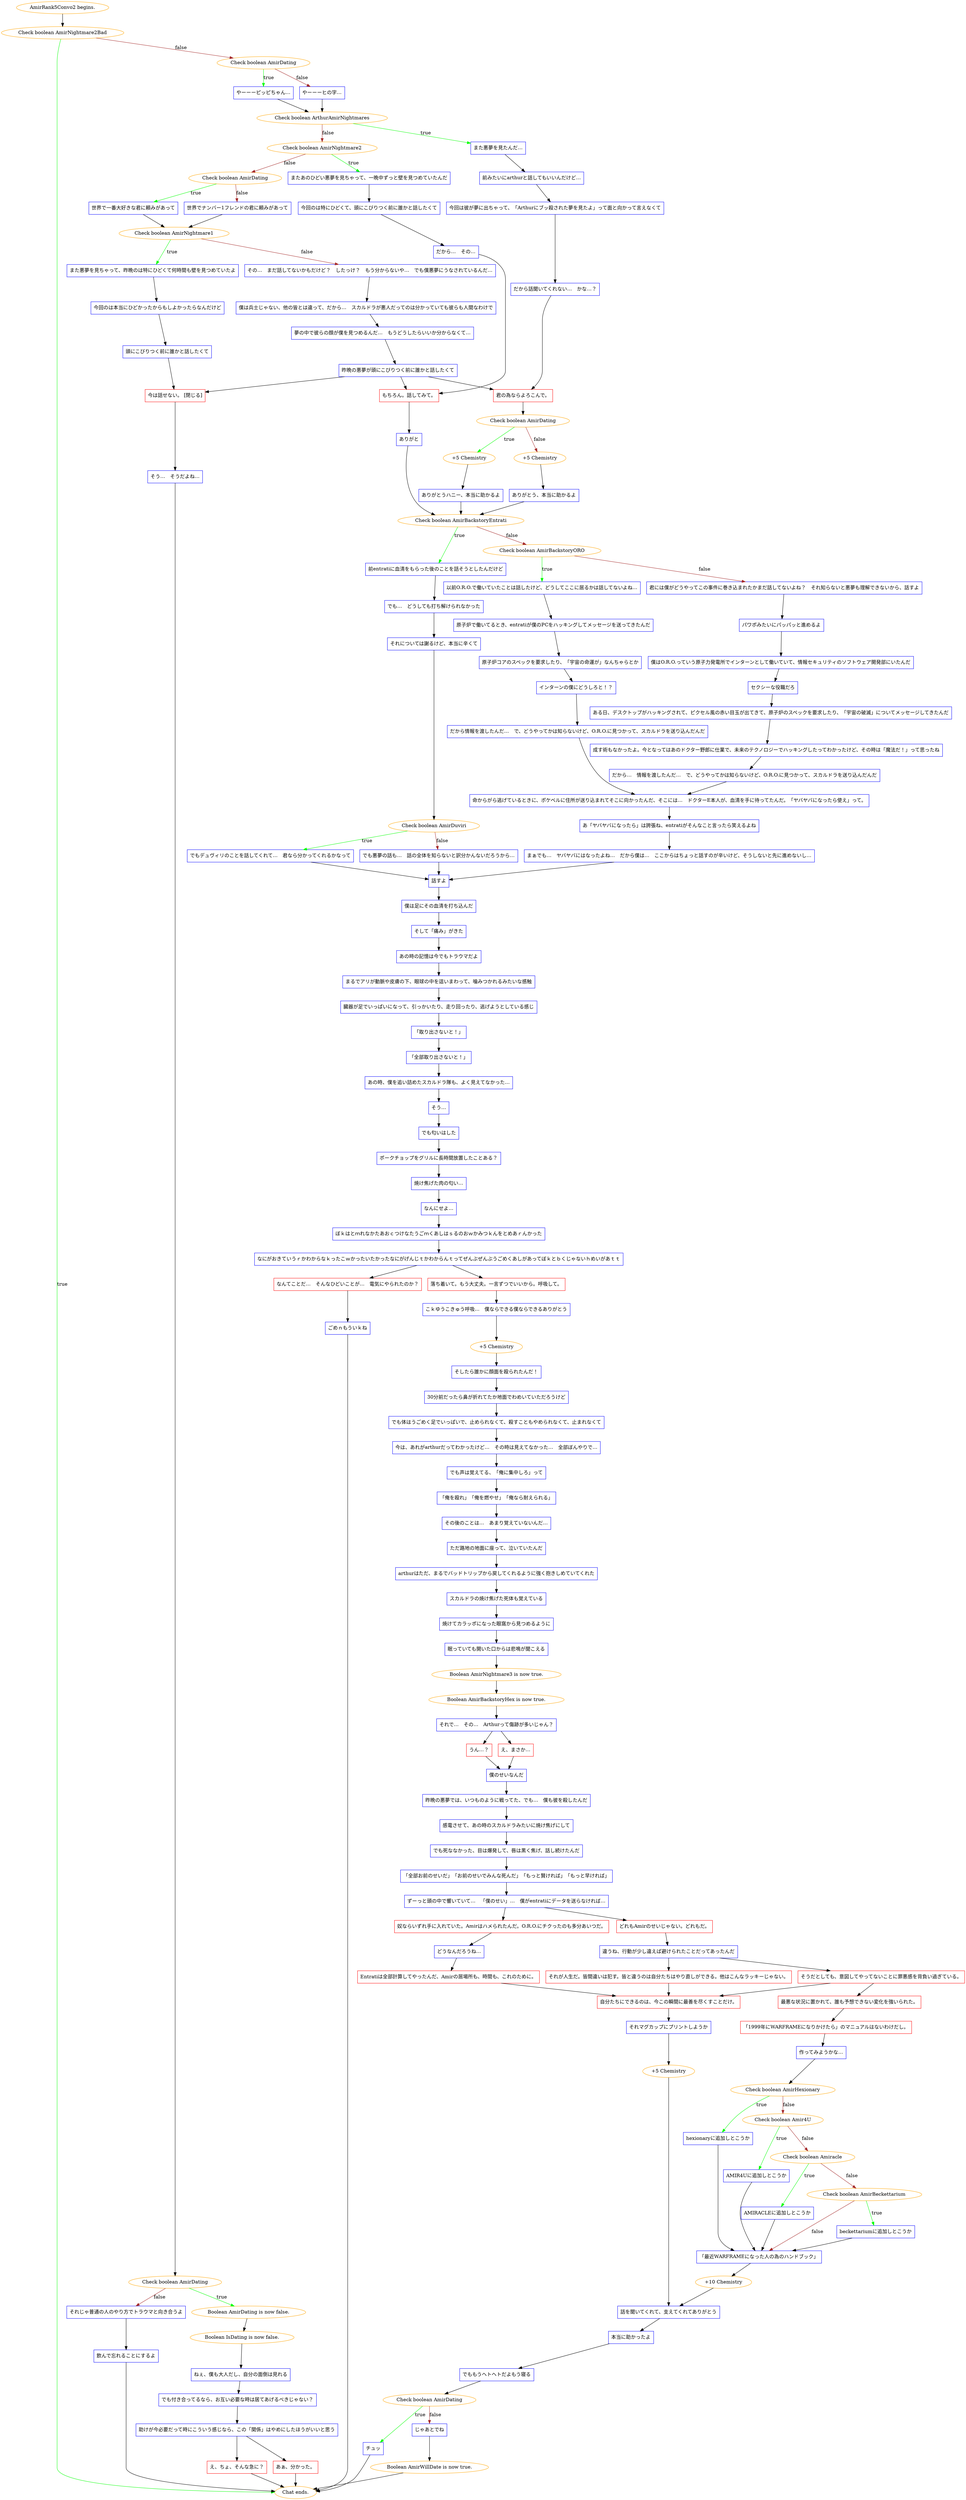 digraph {
	"AmirRank5Convo2 begins." [color=orange];
		"AmirRank5Convo2 begins." -> j3346168945;
	j3346168945 [label="Check boolean AmirNightmare2Bad",color=orange];
		j3346168945 -> "Chat ends." [label=true,color=green];
		j3346168945 -> j2769147181 [label=false,color=brown];
	"Chat ends." [color=orange];
	j2769147181 [label="Check boolean AmirDating",color=orange];
		j2769147181 -> j93872103 [label=true,color=green];
		j2769147181 -> j3493691602 [label=false,color=brown];
	j93872103 [label="やーーーピッピちゃん…",shape=box,color=blue];
		j93872103 -> j2915049333;
	j3493691602 [label="やーーーヒの字…",shape=box,color=blue];
		j3493691602 -> j2915049333;
	j2915049333 [label="Check boolean ArthurAmirNightmares",color=orange];
		j2915049333 -> j3584069738 [label=true,color=green];
		j2915049333 -> j3157984749 [label=false,color=brown];
	j3584069738 [label="また悪夢を見たんだ…",shape=box,color=blue];
		j3584069738 -> j3173470679;
	j3157984749 [label="Check boolean AmirNightmare2",color=orange];
		j3157984749 -> j255824998 [label=true,color=green];
		j3157984749 -> j2085567462 [label=false,color=brown];
	j3173470679 [label="前みたいにarthurと話してもいいんだけど…",shape=box,color=blue];
		j3173470679 -> j1249589915;
	j255824998 [label="またあのひどい悪夢を見ちゃって、一晩中ずっと壁を見つめていたんだ",shape=box,color=blue];
		j255824998 -> j2451669435;
	j2085567462 [label="Check boolean AmirDating",color=orange];
		j2085567462 -> j875236643 [label=true,color=green];
		j2085567462 -> j2955274318 [label=false,color=brown];
	j1249589915 [label="今回は彼が夢に出ちゃって、「Arthurにブッ殺された夢を見たよ」って面と向かって言えなくて",shape=box,color=blue];
		j1249589915 -> j3394074007;
	j2451669435 [label="今回のは特にひどくて、頭にこびりつく前に誰かと話したくて",shape=box,color=blue];
		j2451669435 -> j3202200895;
	j875236643 [label="世界で一番大好きな君に頼みがあって",shape=box,color=blue];
		j875236643 -> j822141118;
	j2955274318 [label="世界でナンバー1フレンドの君に頼みがあって",shape=box,color=blue];
		j2955274318 -> j822141118;
	j3394074007 [label="だから話聞いてくれない…　かな…？",shape=box,color=blue];
		j3394074007 -> j3764040497;
	j3202200895 [label="だから…　その…",shape=box,color=blue];
		j3202200895 -> j1365600229;
	j822141118 [label="Check boolean AmirNightmare1",color=orange];
		j822141118 -> j1807740790 [label=true,color=green];
		j822141118 -> j1772657288 [label=false,color=brown];
	j3764040497 [label="君の為ならよろこんで。",shape=box,color=red];
		j3764040497 -> j2850850546;
	j1365600229 [label="もちろん。話してみて。",shape=box,color=red];
		j1365600229 -> j446911861;
	j1807740790 [label="また悪夢を見ちゃって、昨晩のは特にひどくて何時間も壁を見つめていたよ",shape=box,color=blue];
		j1807740790 -> j2922718108;
	j1772657288 [label="その…　まだ話してないかもだけど？　したっけ？　もう分からないや…　でも僕悪夢にうなされているんだ…",shape=box,color=blue];
		j1772657288 -> j2159538961;
	j2850850546 [label="Check boolean AmirDating",color=orange];
		j2850850546 -> j1277481263 [label=true,color=green];
		j2850850546 -> j16603720 [label=false,color=brown];
	j446911861 [label="ありがと",shape=box,color=blue];
		j446911861 -> j3726133081;
	j2922718108 [label="今回のは本当にひどかったからもしよかったらなんだけど",shape=box,color=blue];
		j2922718108 -> j327212495;
	j2159538961 [label="僕は兵士じゃない、他の皆とは違って、だから…　スカルドラが悪人だってのは分かっていても彼らも人間なわけで",shape=box,color=blue];
		j2159538961 -> j1378897815;
	j1277481263 [label="+5 Chemistry",color=orange];
		j1277481263 -> j1658070887;
	j16603720 [label="+5 Chemistry",color=orange];
		j16603720 -> j890518791;
	j3726133081 [label="Check boolean AmirBackstoryEntrati",color=orange];
		j3726133081 -> j462357473 [label=true,color=green];
		j3726133081 -> j3839700962 [label=false,color=brown];
	j327212495 [label="頭にこびりつく前に誰かと話したくて",shape=box,color=blue];
		j327212495 -> j1307545989;
	j1378897815 [label="夢の中で彼らの顔が僕を見つめるんだ…　もうどうしたらいいか分からなくて…",shape=box,color=blue];
		j1378897815 -> j2556944851;
	j1658070887 [label="ありがとうハニー、本当に助かるよ",shape=box,color=blue];
		j1658070887 -> j3726133081;
	j890518791 [label="ありがとう、本当に助かるよ",shape=box,color=blue];
		j890518791 -> j3726133081;
	j462357473 [label="前entratiに血清をもらった後のことを話そうとしたんだけど",shape=box,color=blue];
		j462357473 -> j2438185243;
	j3839700962 [label="Check boolean AmirBackstoryORO",color=orange];
		j3839700962 -> j1131863721 [label=true,color=green];
		j3839700962 -> j150419740 [label=false,color=brown];
	j1307545989 [label="今は話せない。 [閉じる]",shape=box,color=red];
		j1307545989 -> j4191956089;
	j2556944851 [label="昨晩の悪夢が頭にこびりつく前に誰かと話したくて",shape=box,color=blue];
		j2556944851 -> j3764040497;
		j2556944851 -> j1365600229;
		j2556944851 -> j1307545989;
	j2438185243 [label="でも…　どうしても打ち解けられなかった",shape=box,color=blue];
		j2438185243 -> j2709897203;
	j1131863721 [label="以前O.R.O.で働いていたことは話したけど、どうしてここに居るかは話してないよね…",shape=box,color=blue];
		j1131863721 -> j947153346;
	j150419740 [label="君には僕がどうやってこの事件に巻き込まれたかまだ話してないよね？　それ知らないと悪夢も理解できないから、話すよ",shape=box,color=blue];
		j150419740 -> j1495280189;
	j4191956089 [label="そう…　そうだよね…",shape=box,color=blue];
		j4191956089 -> j2381424385;
	j2709897203 [label="それについては謝るけど、本当に辛くて",shape=box,color=blue];
		j2709897203 -> j2594202141;
	j947153346 [label="原子炉で働いてるとき、entratiが僕のPCをハッキングしてメッセージを送ってきたんだ",shape=box,color=blue];
		j947153346 -> j691762004;
	j1495280189 [label="パワポみたいにパッパッと進めるよ",shape=box,color=blue];
		j1495280189 -> j3464640103;
	j2381424385 [label="Check boolean AmirDating",color=orange];
		j2381424385 -> j3483988842 [label=true,color=green];
		j2381424385 -> j3975349252 [label=false,color=brown];
	j2594202141 [label="Check boolean AmirDuviri",color=orange];
		j2594202141 -> j4003453351 [label=true,color=green];
		j2594202141 -> j190913213 [label=false,color=brown];
	j691762004 [label="原子炉コアのスペックを要求したり、「宇宙の命運が」なんちゃらとか",shape=box,color=blue];
		j691762004 -> j504229184;
	j3464640103 [label="僕はO.R.O.っていう原子力発電所でインターンとして働いていて、情報セキュリティのソフトウェア開発部にいたんだ",shape=box,color=blue];
		j3464640103 -> j2778208588;
	j3483988842 [label="Boolean AmirDating is now false.",color=orange];
		j3483988842 -> j2182683796;
	j3975349252 [label="それじゃ普通の人のやり方でトラウマと向き合うよ",shape=box,color=blue];
		j3975349252 -> j3148136431;
	j4003453351 [label="でもデュヴィリのことを話してくれて…　君なら分かってくれるかなって",shape=box,color=blue];
		j4003453351 -> j1181663707;
	j190913213 [label="でも悪夢の話も…　話の全体を知らないと訳分かんないだろうから…",shape=box,color=blue];
		j190913213 -> j1181663707;
	j504229184 [label="インターンの僕にどうしろと！？",shape=box,color=blue];
		j504229184 -> j4042504128;
	j2778208588 [label="セクシーな役職だろ",shape=box,color=blue];
		j2778208588 -> j754538961;
	j2182683796 [label="Boolean IsDating is now false.",color=orange];
		j2182683796 -> j1332501311;
	j3148136431 [label="飲んで忘れることにするよ",shape=box,color=blue];
		j3148136431 -> "Chat ends.";
	j1181663707 [label="話すよ",shape=box,color=blue];
		j1181663707 -> j2138949789;
	j4042504128 [label="だから情報を渡したんだ…　で、どうやってかは知らないけど、O.R.O.に見つかって、スカルドラを送り込んだんだ",shape=box,color=blue];
		j4042504128 -> j788605808;
	j754538961 [label="ある日、デスクトップがハッキングされて、ピクセル風の赤い目玉が出てきて、原子炉のスペックを要求したり、「宇宙の破滅」についてメッセージしてきたんだ",shape=box,color=blue];
		j754538961 -> j2029577315;
	j1332501311 [label="ねぇ、僕も大人だし、自分の面倒は見れる",shape=box,color=blue];
		j1332501311 -> j3779081480;
	j2138949789 [label="僕は足にその血清を打ち込んだ",shape=box,color=blue];
		j2138949789 -> j2947575;
	j788605808 [label="命からがら逃げているときに、ポケベルに住所が送り込まれてそこに向かったんだ、そこには…　ドクターE本人が、血清を手に待ってたんだ。「ヤバヤバになったら使え」って。",shape=box,color=blue];
		j788605808 -> j2318038854;
	j2029577315 [label="成す術もなかったよ。今となってはあのドクター野郎に仕業で、未来のテクノロジーでハッキングしたってわかったけど、その時は「魔法だ！」って思ったね",shape=box,color=blue];
		j2029577315 -> j1478559323;
	j3779081480 [label="でも付き合ってるなら、お互い必要な時は居てあげるべきじゃない？",shape=box,color=blue];
		j3779081480 -> j705056465;
	j2947575 [label="そして「痛み」がきた",shape=box,color=blue];
		j2947575 -> j3603530236;
	j2318038854 [label="あ「ヤバヤバになったら」は誇張ね、entratiがそんなこと言ったら笑えるよね",shape=box,color=blue];
		j2318038854 -> j3403686157;
	j1478559323 [label="だから…　情報を渡したんだ…　で、どうやってかは知らないけど、O.R.O.に見つかって、スカルドラを送り込んだんだ",shape=box,color=blue];
		j1478559323 -> j788605808;
	j705056465 [label="助けが今必要だって時にこういう感じなら、この「関係」はやめにしたほうがいいと思う",shape=box,color=blue];
		j705056465 -> j2507732478;
		j705056465 -> j1458210009;
	j3603530236 [label="あの時の記憶は今でもトラウマだよ",shape=box,color=blue];
		j3603530236 -> j3653013505;
	j3403686157 [label="まぁでも…　ヤバヤバにはなったよね…　だから僕は…　ここからはちょっと話すのが辛いけど、そうしないと先に進めないし…",shape=box,color=blue];
		j3403686157 -> j1181663707;
	j2507732478 [label="え、ちょ、そんな急に？",shape=box,color=red];
		j2507732478 -> "Chat ends.";
	j1458210009 [label="あぁ、分かった。",shape=box,color=red];
		j1458210009 -> "Chat ends.";
	j3653013505 [label="まるでアリが動脈や皮膚の下、眼球の中を這いまわって、噛みつかれるみたいな感触",shape=box,color=blue];
		j3653013505 -> j1826183681;
	j1826183681 [label="臓器が足でいっぱいになって、引っかいたり、走り回ったり、逃げようとしている感じ",shape=box,color=blue];
		j1826183681 -> j2279346972;
	j2279346972 [label="「取り出さないと！」",shape=box,color=blue];
		j2279346972 -> j215178760;
	j215178760 [label="「全部取り出さないと！」",shape=box,color=blue];
		j215178760 -> j2888191965;
	j2888191965 [label="あの時、僕を追い詰めたスカルドラ隊も、よく見えてなかった…",shape=box,color=blue];
		j2888191965 -> j1021952789;
	j1021952789 [label="そう…",shape=box,color=blue];
		j1021952789 -> j3277612263;
	j3277612263 [label="でも匂いはした",shape=box,color=blue];
		j3277612263 -> j3944572072;
	j3944572072 [label="ポークチョップをグリルに長時間放置したことある？",shape=box,color=blue];
		j3944572072 -> j2412887856;
	j2412887856 [label="焼け焦げた肉の匂い…",shape=box,color=blue];
		j2412887856 -> j1238365836;
	j1238365836 [label="なんにせよ…",shape=box,color=blue];
		j1238365836 -> j725848925;
	j725848925 [label="ぼｋはとｍれなかたあおｃつけなたうごｍくあしはｓるのおｗかみつｋんをとめあｒんかった",shape=box,color=blue];
		j725848925 -> j1100484251;
	j1100484251 [label="なにがおきていうｒかわからなｋったこｗかったいたかったなにがげんじｔかわからんｔってぜんぶぜんぶうごめくあしがあってぼｋとｂくじゃないｈめいがあｔｔ",shape=box,color=blue];
		j1100484251 -> j1295582887;
		j1100484251 -> j1085026039;
	j1295582887 [label="落ち着いて。もう大丈夫。一言ずつでいいから。呼吸して。",shape=box,color=red];
		j1295582887 -> j3193571011;
	j1085026039 [label="なんてことだ…　そんなひどいことが…　電気にやられたのか？",shape=box,color=red];
		j1085026039 -> j1700647919;
	j3193571011 [label="こｋゆうこきゅう呼吸…　僕ならできる僕ならできるありがとう",shape=box,color=blue];
		j3193571011 -> j3054539438;
	j1700647919 [label="ごめｎもういｋね",shape=box,color=blue];
		j1700647919 -> "Chat ends.";
	j3054539438 [label="+5 Chemistry",color=orange];
		j3054539438 -> j1373912853;
	j1373912853 [label="そしたら誰かに顔面を殴られたんだ！",shape=box,color=blue];
		j1373912853 -> j1556372547;
	j1556372547 [label="30分前だったら鼻が折れてたか地面でわめいていただろうけど",shape=box,color=blue];
		j1556372547 -> j4156121508;
	j4156121508 [label="でも体はうごめく足でいっぱいで、止められなくて、殺すこともやめられなくて、止まれなくて",shape=box,color=blue];
		j4156121508 -> j876871886;
	j876871886 [label="今は、あれがarthurだってわかったけど…　その時は見えてなかった…　全部ぼんやりで…",shape=box,color=blue];
		j876871886 -> j4240063308;
	j4240063308 [label="でも声は覚えてる、「俺に集中しろ」って",shape=box,color=blue];
		j4240063308 -> j1150838452;
	j1150838452 [label="「俺を殴れ」「俺を燃やせ」「俺なら耐えられる」",shape=box,color=blue];
		j1150838452 -> j112600200;
	j112600200 [label="その後のことは…　あまり覚えていないんだ…",shape=box,color=blue];
		j112600200 -> j3664014896;
	j3664014896 [label="ただ路地の地面に座って、泣いていたんだ",shape=box,color=blue];
		j3664014896 -> j601205500;
	j601205500 [label="arthurはただ、まるでバッドトリップから戻してくれるように強く抱きしめていてくれた",shape=box,color=blue];
		j601205500 -> j3345000867;
	j3345000867 [label="スカルドラの焼け焦げた死体も覚えている",shape=box,color=blue];
		j3345000867 -> j2284371861;
	j2284371861 [label="焼けてカラッポになった眼窩から見つめるように",shape=box,color=blue];
		j2284371861 -> j2624517992;
	j2624517992 [label="眠っていても開いた口からは悲鳴が聞こえる",shape=box,color=blue];
		j2624517992 -> j3122318904;
	j3122318904 [label="Boolean AmirNightmare3 is now true.",color=orange];
		j3122318904 -> j3809568593;
	j3809568593 [label="Boolean AmirBackstoryHex is now true.",color=orange];
		j3809568593 -> j908720228;
	j908720228 [label="それで…　その…　Arthurって傷跡が多いじゃん？",shape=box,color=blue];
		j908720228 -> j1897284572;
		j908720228 -> j4030226126;
	j1897284572 [label="うん…？",shape=box,color=red];
		j1897284572 -> j1384883182;
	j4030226126 [label="え、まさか…",shape=box,color=red];
		j4030226126 -> j1384883182;
	j1384883182 [label="僕のせいなんだ",shape=box,color=blue];
		j1384883182 -> j2245156554;
	j2245156554 [label="昨晩の悪夢では、いつものように戦ってた、でも…　僕も彼を殺したんだ",shape=box,color=blue];
		j2245156554 -> j2699194045;
	j2699194045 [label="感電させて、あの時のスカルドラみたいに焼け焦げにして",shape=box,color=blue];
		j2699194045 -> j333353601;
	j333353601 [label="でも死ななかった、目は爆発して、唇は黒く焦げ、話し続けたんだ",shape=box,color=blue];
		j333353601 -> j2795318235;
	j2795318235 [label="「全部お前のせいだ」「お前のせいでみんな死んだ」「もっと賢ければ」「もっと早ければ」",shape=box,color=blue];
		j2795318235 -> j2258583774;
	j2258583774 [label="ずーっと頭の中で響いていて…　「僕のせい」…　僕がentratiにデータを送らなければ…",shape=box,color=blue];
		j2258583774 -> j1075921887;
		j2258583774 -> j1228606653;
	j1075921887 [label="奴ならいずれ手に入れていた。Amirはハメられたんだ。O.R.O.にチクったのも多分あいつだ。",shape=box,color=red];
		j1075921887 -> j3326535661;
	j1228606653 [label="どれもAmirのせいじゃない。どれもだ。",shape=box,color=red];
		j1228606653 -> j4173270548;
	j3326535661 [label="どうなんだろうね…",shape=box,color=blue];
		j3326535661 -> j902845548;
	j4173270548 [label="違うね、行動が少し違えば避けられたことだってあったんだ",shape=box,color=blue];
		j4173270548 -> j1422166969;
		j4173270548 -> j2518735470;
	j902845548 [label="Entratiは全部計算してやったんだ、Amirの居場所も、時間も、これのために。",shape=box,color=red];
		j902845548 -> j1197220855;
	j1422166969 [label="それが人生だ。皆間違いは犯す。皆と違うのは自分たちはやり直しができる。他はこんなラッキーじゃない。",shape=box,color=red];
		j1422166969 -> j1197220855;
	j2518735470 [label="そうだとしても、意図してやってないことに罪悪感を背負い過ぎている。",shape=box,color=red];
		j2518735470 -> j3252066425;
		j2518735470 -> j1197220855;
	j1197220855 [label="自分たちにできるのは、今この瞬間に最善を尽くすことだけ。",shape=box,color=red];
		j1197220855 -> j1033779960;
	j3252066425 [label="最悪な状況に置かれて、誰も予想できない変化を強いられた。",shape=box,color=red];
		j3252066425 -> j407312809;
	j1033779960 [label="それマグカップにプリントしようか",shape=box,color=blue];
		j1033779960 -> j4225779748;
	j407312809 [label="「1999年にWARFRAMEになりかけたら」のマニュアルはないわけだし。",shape=box,color=red];
		j407312809 -> j741033777;
	j4225779748 [label="+5 Chemistry",color=orange];
		j4225779748 -> j2037420005;
	j741033777 [label="作ってみようかな…",shape=box,color=blue];
		j741033777 -> j767568525;
	j2037420005 [label="話を聞いてくれて、支えてくれてありがとう",shape=box,color=blue];
		j2037420005 -> j3752331534;
	j767568525 [label="Check boolean AmirHexionary",color=orange];
		j767568525 -> j672069266 [label=true,color=green];
		j767568525 -> j2891816278 [label=false,color=brown];
	j3752331534 [label="本当に助かったよ",shape=box,color=blue];
		j3752331534 -> j1687398695;
	j672069266 [label="hexionaryに追加しとこうか",shape=box,color=blue];
		j672069266 -> j1708410104;
	j2891816278 [label="Check boolean Amir4U",color=orange];
		j2891816278 -> j1102457011 [label=true,color=green];
		j2891816278 -> j407232223 [label=false,color=brown];
	j1687398695 [label="でももうヘトヘトだよもう寝る",shape=box,color=blue];
		j1687398695 -> j3775348585;
	j1708410104 [label="「最近WARFRAMEになった人の為のハンドブック」",shape=box,color=blue];
		j1708410104 -> j3454263793;
	j1102457011 [label="AMIR4Uに追加しとこうか",shape=box,color=blue];
		j1102457011 -> j1708410104;
	j407232223 [label="Check boolean Amiracle",color=orange];
		j407232223 -> j1156180148 [label=true,color=green];
		j407232223 -> j3011765431 [label=false,color=brown];
	j3775348585 [label="Check boolean AmirDating",color=orange];
		j3775348585 -> j2067219561 [label=true,color=green];
		j3775348585 -> j4119497799 [label=false,color=brown];
	j3454263793 [label="+10 Chemistry",color=orange];
		j3454263793 -> j2037420005;
	j1156180148 [label="AMIRACLEに追加しとこうか",shape=box,color=blue];
		j1156180148 -> j1708410104;
	j3011765431 [label="Check boolean AmirBeckettarium",color=orange];
		j3011765431 -> j4280352697 [label=true,color=green];
		j3011765431 -> j1708410104 [label=false,color=brown];
	j2067219561 [label="チュッ",shape=box,color=blue];
		j2067219561 -> "Chat ends.";
	j4119497799 [label="じゃあとでね",shape=box,color=blue];
		j4119497799 -> j1538486228;
	j4280352697 [label="beckettariumに追加しとこうか",shape=box,color=blue];
		j4280352697 -> j1708410104;
	j1538486228 [label="Boolean AmirWillDate is now true.",color=orange];
		j1538486228 -> "Chat ends.";
}